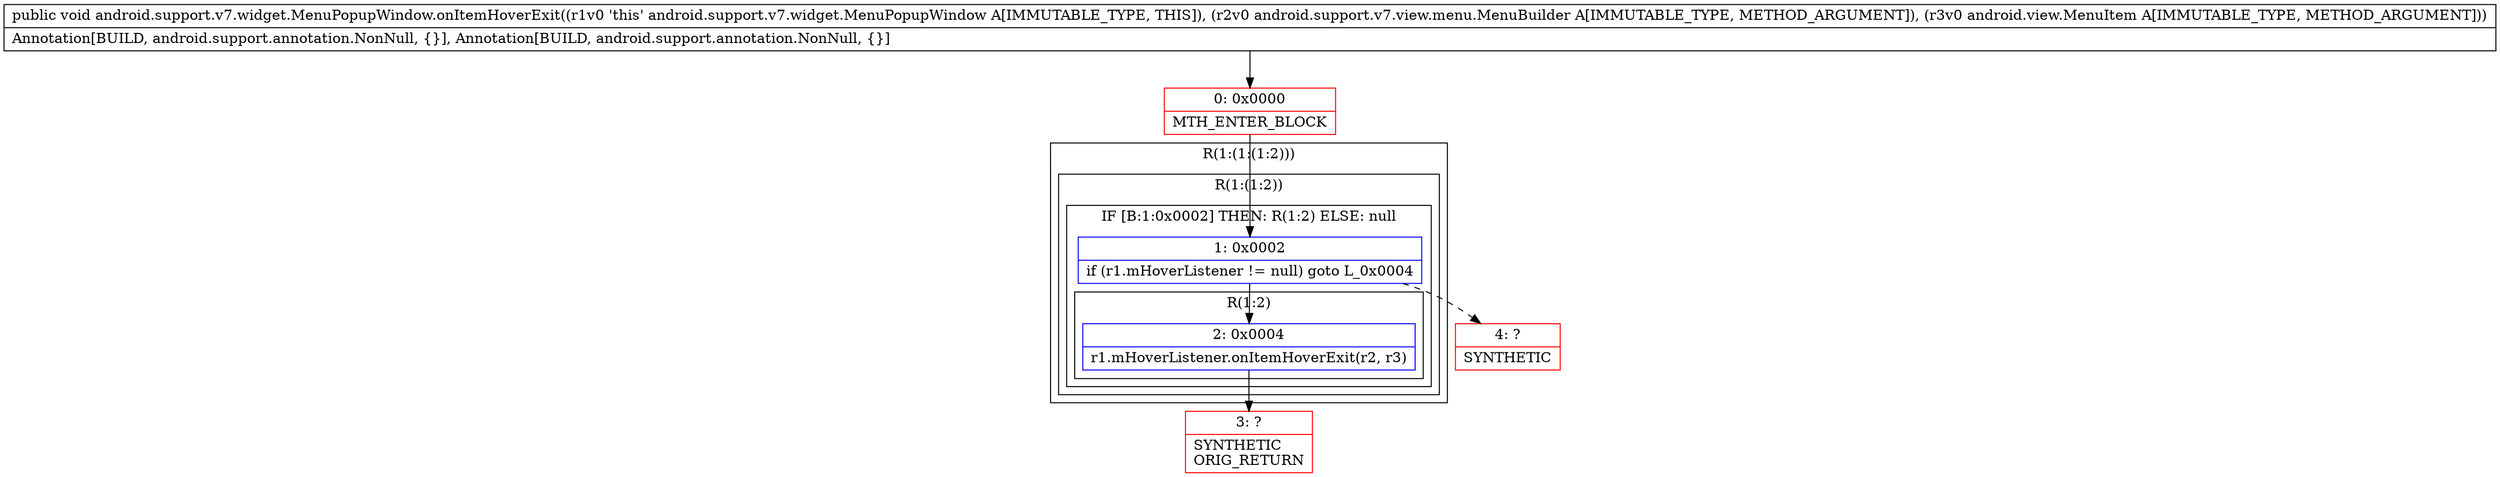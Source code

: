 digraph "CFG forandroid.support.v7.widget.MenuPopupWindow.onItemHoverExit(Landroid\/support\/v7\/view\/menu\/MenuBuilder;Landroid\/view\/MenuItem;)V" {
subgraph cluster_Region_1932284787 {
label = "R(1:(1:(1:2)))";
node [shape=record,color=blue];
subgraph cluster_Region_750615849 {
label = "R(1:(1:2))";
node [shape=record,color=blue];
subgraph cluster_IfRegion_192062708 {
label = "IF [B:1:0x0002] THEN: R(1:2) ELSE: null";
node [shape=record,color=blue];
Node_1 [shape=record,label="{1\:\ 0x0002|if (r1.mHoverListener != null) goto L_0x0004\l}"];
subgraph cluster_Region_1936178327 {
label = "R(1:2)";
node [shape=record,color=blue];
Node_2 [shape=record,label="{2\:\ 0x0004|r1.mHoverListener.onItemHoverExit(r2, r3)\l}"];
}
}
}
}
Node_0 [shape=record,color=red,label="{0\:\ 0x0000|MTH_ENTER_BLOCK\l}"];
Node_3 [shape=record,color=red,label="{3\:\ ?|SYNTHETIC\lORIG_RETURN\l}"];
Node_4 [shape=record,color=red,label="{4\:\ ?|SYNTHETIC\l}"];
MethodNode[shape=record,label="{public void android.support.v7.widget.MenuPopupWindow.onItemHoverExit((r1v0 'this' android.support.v7.widget.MenuPopupWindow A[IMMUTABLE_TYPE, THIS]), (r2v0 android.support.v7.view.menu.MenuBuilder A[IMMUTABLE_TYPE, METHOD_ARGUMENT]), (r3v0 android.view.MenuItem A[IMMUTABLE_TYPE, METHOD_ARGUMENT]))  | Annotation[BUILD, android.support.annotation.NonNull, \{\}], Annotation[BUILD, android.support.annotation.NonNull, \{\}]\l}"];
MethodNode -> Node_0;
Node_1 -> Node_2;
Node_1 -> Node_4[style=dashed];
Node_2 -> Node_3;
Node_0 -> Node_1;
}

